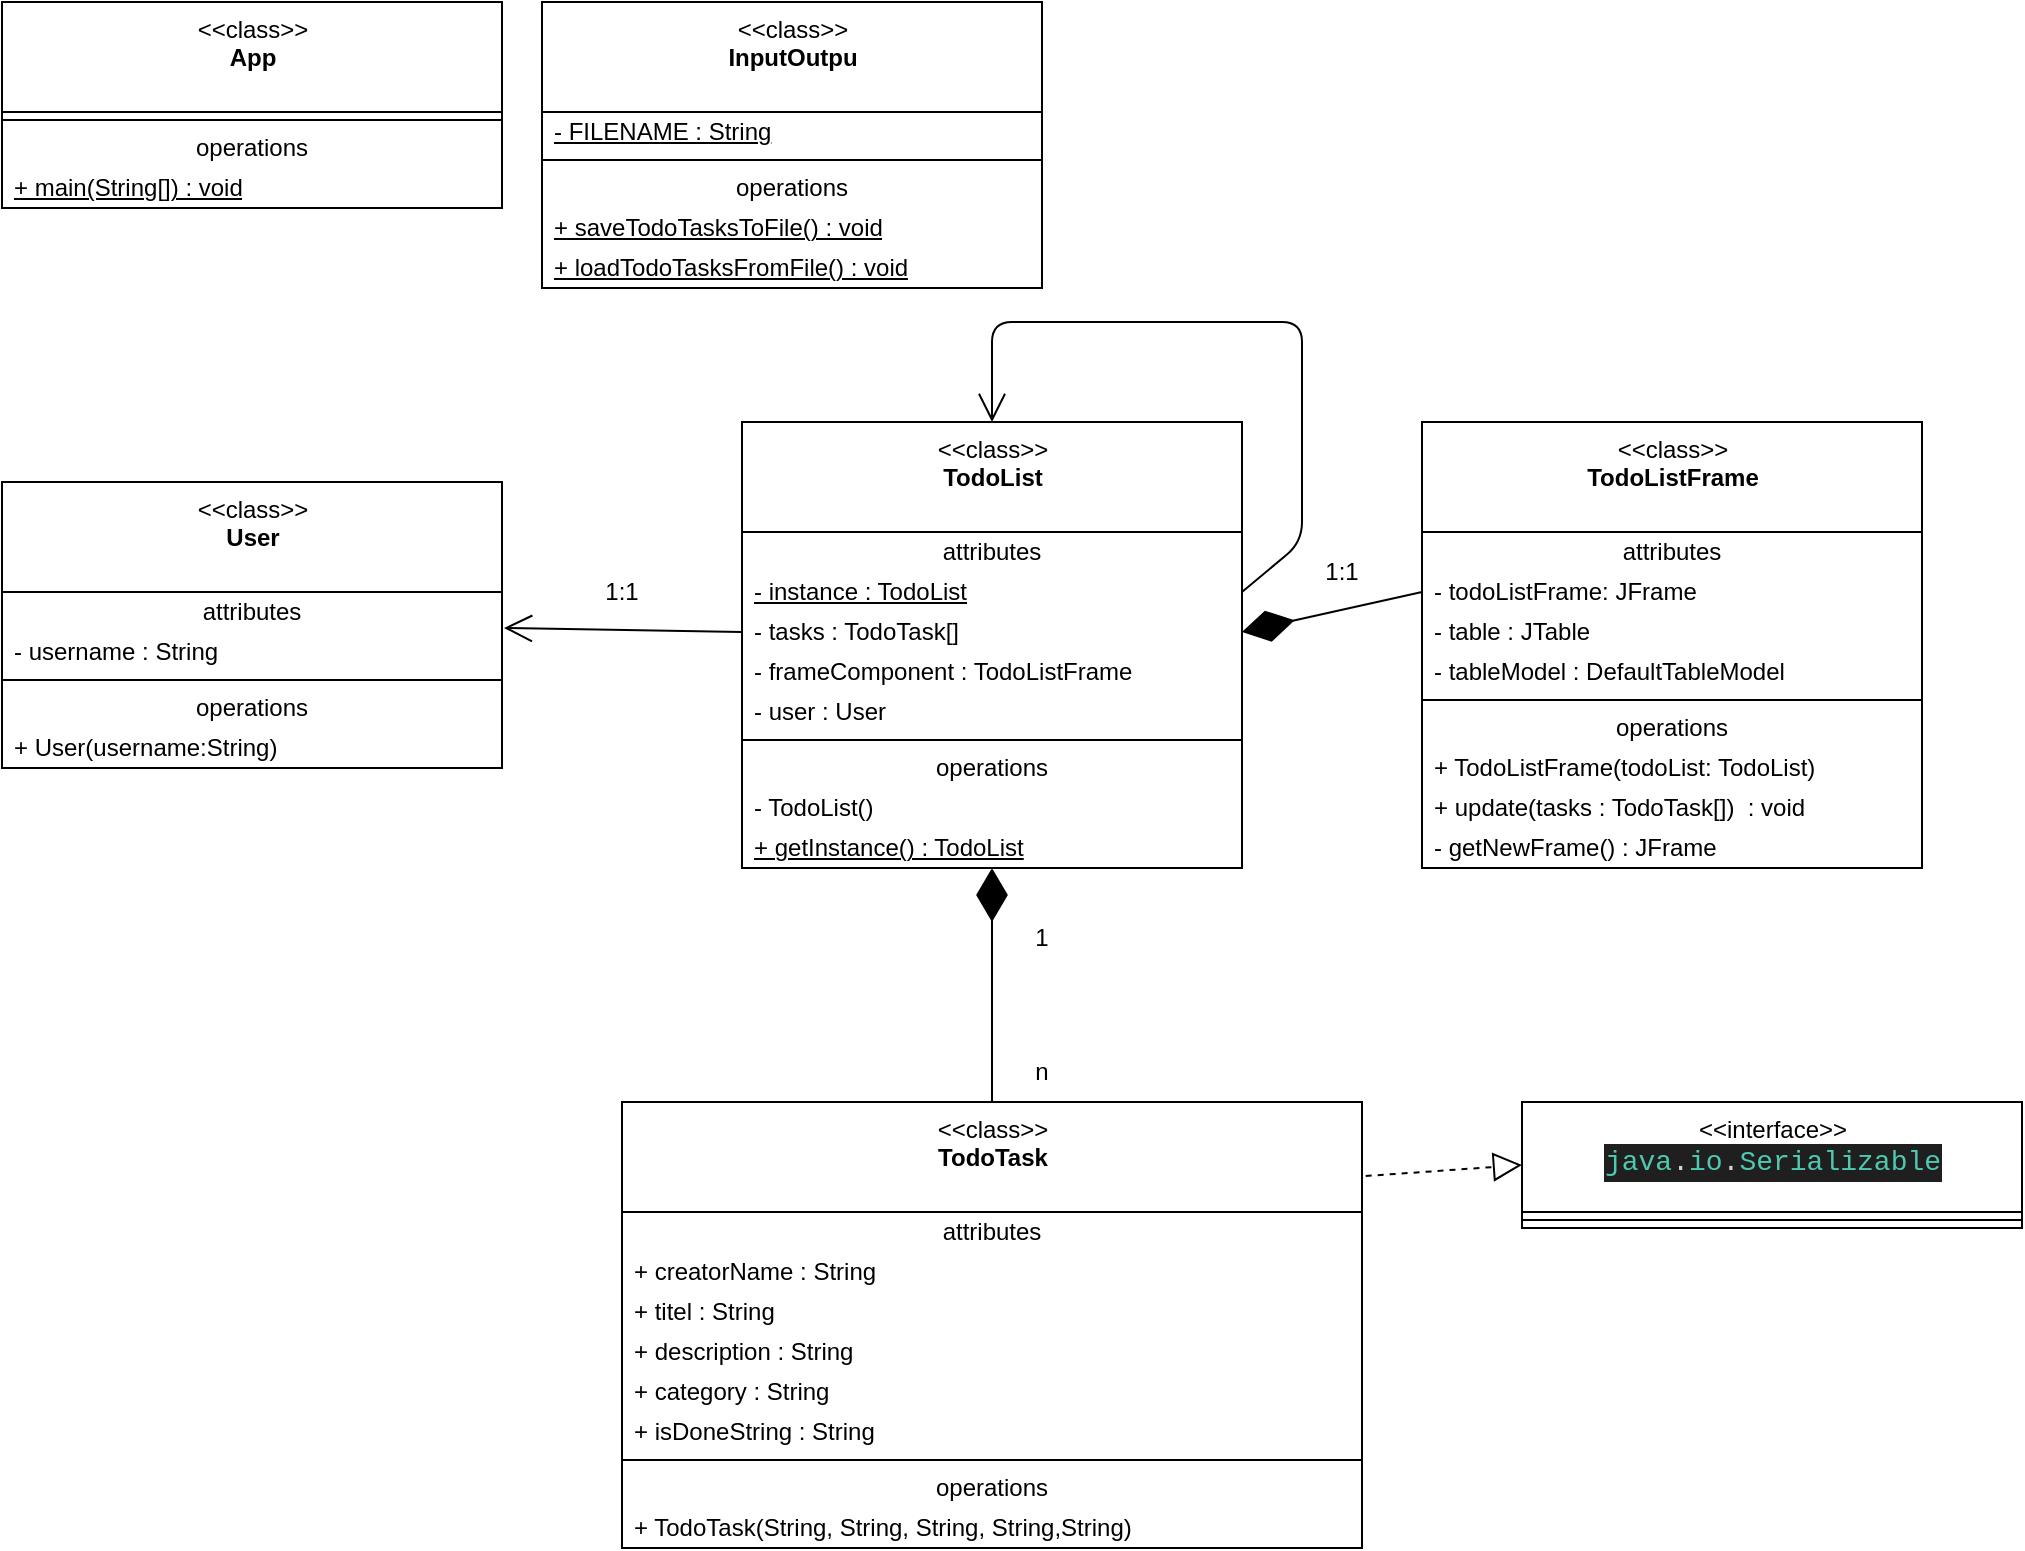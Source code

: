 <mxfile>
    <diagram id="C5RBs43oDa-KdzZeNtuy" name="Page-1">
        <mxGraphModel dx="1222" dy="1419" grid="1" gridSize="10" guides="1" tooltips="1" connect="1" arrows="1" fold="1" page="0" pageScale="1" pageWidth="900" pageHeight="1600" math="0" shadow="0">
            <root>
                <mxCell id="WIyWlLk6GJQsqaUBKTNV-0"/>
                <mxCell id="WIyWlLk6GJQsqaUBKTNV-1" parent="WIyWlLk6GJQsqaUBKTNV-0"/>
                <mxCell id="0" value="&amp;lt;&amp;lt;class&amp;gt;&amp;gt;&lt;br&gt;&lt;b&gt;TodoList&lt;/b&gt;&lt;br&gt;" style="swimlane;fontStyle=0;align=center;verticalAlign=top;childLayout=stackLayout;horizontal=1;startSize=55;horizontalStack=0;resizeParent=1;resizeParentMax=0;resizeLast=0;collapsible=0;marginBottom=0;html=1;" parent="WIyWlLk6GJQsqaUBKTNV-1" vertex="1">
                    <mxGeometry x="210" y="-200" width="250" height="223" as="geometry"/>
                </mxCell>
                <mxCell id="1" value="attributes" style="text;html=1;strokeColor=none;fillColor=none;align=center;verticalAlign=middle;spacingLeft=4;spacingRight=4;overflow=hidden;rotatable=0;points=[[0,0.5],[1,0.5]];portConstraint=eastwest;" parent="0" vertex="1">
                    <mxGeometry y="55" width="250" height="20" as="geometry"/>
                </mxCell>
                <mxCell id="2" value="&lt;u&gt;- instance : TodoList&lt;/u&gt;" style="text;html=1;strokeColor=none;fillColor=none;align=left;verticalAlign=middle;spacingLeft=4;spacingRight=4;overflow=hidden;rotatable=0;points=[[0,0.5],[1,0.5]];portConstraint=eastwest;" parent="0" vertex="1">
                    <mxGeometry y="75" width="250" height="20" as="geometry"/>
                </mxCell>
                <mxCell id="3" value="- tasks : TodoTask[]" style="text;html=1;strokeColor=none;fillColor=none;align=left;verticalAlign=middle;spacingLeft=4;spacingRight=4;overflow=hidden;rotatable=0;points=[[0,0.5],[1,0.5]];portConstraint=eastwest;fontColor=default;" parent="0" vertex="1">
                    <mxGeometry y="95" width="250" height="20" as="geometry"/>
                </mxCell>
                <mxCell id="8" value="- frameComponent : TodoListFrame" style="text;html=1;strokeColor=none;fillColor=none;align=left;verticalAlign=middle;spacingLeft=4;spacingRight=4;overflow=hidden;rotatable=0;points=[[0,0.5],[1,0.5]];portConstraint=eastwest;fontColor=default;" parent="0" vertex="1">
                    <mxGeometry y="115" width="250" height="20" as="geometry"/>
                </mxCell>
                <mxCell id="47" value="- user : User" style="text;html=1;strokeColor=none;fillColor=none;align=left;verticalAlign=middle;spacingLeft=4;spacingRight=4;overflow=hidden;rotatable=0;points=[[0,0.5],[1,0.5]];portConstraint=eastwest;fontColor=default;" parent="0" vertex="1">
                    <mxGeometry y="135" width="250" height="20" as="geometry"/>
                </mxCell>
                <mxCell id="5" value="" style="line;strokeWidth=1;fillColor=none;align=left;verticalAlign=middle;spacingTop=-1;spacingLeft=3;spacingRight=3;rotatable=0;labelPosition=right;points=[];portConstraint=eastwest;" parent="0" vertex="1">
                    <mxGeometry y="155" width="250" height="8" as="geometry"/>
                </mxCell>
                <mxCell id="6" value="operations" style="text;html=1;strokeColor=none;fillColor=none;align=center;verticalAlign=middle;spacingLeft=4;spacingRight=4;overflow=hidden;rotatable=0;points=[[0,0.5],[1,0.5]];portConstraint=eastwest;" parent="0" vertex="1">
                    <mxGeometry y="163" width="250" height="20" as="geometry"/>
                </mxCell>
                <mxCell id="7" value="- TodoList()" style="text;html=1;strokeColor=none;fillColor=none;align=left;verticalAlign=middle;spacingLeft=4;spacingRight=4;overflow=hidden;rotatable=0;points=[[0,0.5],[1,0.5]];portConstraint=eastwest;" parent="0" vertex="1">
                    <mxGeometry y="183" width="250" height="20" as="geometry"/>
                </mxCell>
                <mxCell id="9" value="&lt;u&gt;+ getInstance() : TodoList&lt;/u&gt;" style="text;html=1;strokeColor=none;fillColor=none;align=left;verticalAlign=middle;spacingLeft=4;spacingRight=4;overflow=hidden;rotatable=0;points=[[0,0.5],[1,0.5]];portConstraint=eastwest;" parent="0" vertex="1">
                    <mxGeometry y="203" width="250" height="20" as="geometry"/>
                </mxCell>
                <mxCell id="29" value="" style="endArrow=open;endFill=1;endSize=12;html=1;exitX=1;exitY=0.5;exitDx=0;exitDy=0;entryX=0.5;entryY=0;entryDx=0;entryDy=0;" parent="0" source="2" target="0" edge="1">
                    <mxGeometry width="160" relative="1" as="geometry">
                        <mxPoint x="-90" y="50" as="sourcePoint"/>
                        <mxPoint x="70" y="50" as="targetPoint"/>
                        <Array as="points">
                            <mxPoint x="280" y="60"/>
                            <mxPoint x="280" y="20"/>
                            <mxPoint x="280" y="-50"/>
                            <mxPoint x="200" y="-50"/>
                            <mxPoint x="125" y="-50"/>
                        </Array>
                    </mxGeometry>
                </mxCell>
                <mxCell id="10" value="&amp;lt;&amp;lt;class&amp;gt;&amp;gt;&lt;br&gt;&lt;b&gt;TodoListFrame&lt;br&gt;&lt;/b&gt;" style="swimlane;fontStyle=0;align=center;verticalAlign=top;childLayout=stackLayout;horizontal=1;startSize=55;horizontalStack=0;resizeParent=1;resizeParentMax=0;resizeLast=0;collapsible=0;marginBottom=0;html=1;" parent="WIyWlLk6GJQsqaUBKTNV-1" vertex="1">
                    <mxGeometry x="550" y="-200" width="250" height="223" as="geometry"/>
                </mxCell>
                <mxCell id="11" value="attributes" style="text;html=1;strokeColor=none;fillColor=none;align=center;verticalAlign=middle;spacingLeft=4;spacingRight=4;overflow=hidden;rotatable=0;points=[[0,0.5],[1,0.5]];portConstraint=eastwest;" parent="10" vertex="1">
                    <mxGeometry y="55" width="250" height="20" as="geometry"/>
                </mxCell>
                <mxCell id="13" value="- todoListFrame: JFrame" style="text;html=1;strokeColor=none;fillColor=none;align=left;verticalAlign=middle;spacingLeft=4;spacingRight=4;overflow=hidden;rotatable=0;points=[[0,0.5],[1,0.5]];portConstraint=eastwest;fontColor=default;" parent="10" vertex="1">
                    <mxGeometry y="75" width="250" height="20" as="geometry"/>
                </mxCell>
                <mxCell id="44" value="- table : JTable" style="text;html=1;strokeColor=none;fillColor=none;align=left;verticalAlign=middle;spacingLeft=4;spacingRight=4;overflow=hidden;rotatable=0;points=[[0,0.5],[1,0.5]];portConstraint=eastwest;fontColor=default;" parent="10" vertex="1">
                    <mxGeometry y="95" width="250" height="20" as="geometry"/>
                </mxCell>
                <mxCell id="45" value="- tableModel : DefaultTableModel" style="text;html=1;strokeColor=none;fillColor=none;align=left;verticalAlign=middle;spacingLeft=4;spacingRight=4;overflow=hidden;rotatable=0;points=[[0,0.5],[1,0.5]];portConstraint=eastwest;fontColor=default;" parent="10" vertex="1">
                    <mxGeometry y="115" width="250" height="20" as="geometry"/>
                </mxCell>
                <mxCell id="15" value="" style="line;strokeWidth=1;fillColor=none;align=left;verticalAlign=middle;spacingTop=-1;spacingLeft=3;spacingRight=3;rotatable=0;labelPosition=right;points=[];portConstraint=eastwest;" parent="10" vertex="1">
                    <mxGeometry y="135" width="250" height="8" as="geometry"/>
                </mxCell>
                <mxCell id="16" value="operations" style="text;html=1;strokeColor=none;fillColor=none;align=center;verticalAlign=middle;spacingLeft=4;spacingRight=4;overflow=hidden;rotatable=0;points=[[0,0.5],[1,0.5]];portConstraint=eastwest;" parent="10" vertex="1">
                    <mxGeometry y="143" width="250" height="20" as="geometry"/>
                </mxCell>
                <mxCell id="17" value="+ TodoListFrame(todoList: TodoList)" style="text;html=1;strokeColor=none;fillColor=none;align=left;verticalAlign=middle;spacingLeft=4;spacingRight=4;overflow=hidden;rotatable=0;points=[[0,0.5],[1,0.5]];portConstraint=eastwest;" parent="10" vertex="1">
                    <mxGeometry y="163" width="250" height="20" as="geometry"/>
                </mxCell>
                <mxCell id="46" value="+ update(tasks : TodoTask[])&amp;nbsp; : void" style="text;html=1;strokeColor=none;fillColor=none;align=left;verticalAlign=middle;spacingLeft=4;spacingRight=4;overflow=hidden;rotatable=0;points=[[0,0.5],[1,0.5]];portConstraint=eastwest;" parent="10" vertex="1">
                    <mxGeometry y="183" width="250" height="20" as="geometry"/>
                </mxCell>
                <mxCell id="18" value="- getNewFrame() : JFrame" style="text;html=1;strokeColor=none;fillColor=none;align=left;verticalAlign=middle;spacingLeft=4;spacingRight=4;overflow=hidden;rotatable=0;points=[[0,0.5],[1,0.5]];portConstraint=eastwest;" parent="10" vertex="1">
                    <mxGeometry y="203" width="250" height="20" as="geometry"/>
                </mxCell>
                <mxCell id="19" value="" style="endArrow=diamondThin;endFill=1;endSize=24;html=1;entryX=1;entryY=0.5;entryDx=0;entryDy=0;exitX=0;exitY=0.5;exitDx=0;exitDy=0;" parent="WIyWlLk6GJQsqaUBKTNV-1" source="13" target="3" edge="1">
                    <mxGeometry width="160" relative="1" as="geometry">
                        <mxPoint x="360" y="460" as="sourcePoint"/>
                        <mxPoint x="520" y="460" as="targetPoint"/>
                    </mxGeometry>
                </mxCell>
                <mxCell id="20" value="&amp;lt;&amp;lt;class&amp;gt;&amp;gt;&lt;br&gt;&lt;b&gt;User&lt;/b&gt;" style="swimlane;fontStyle=0;align=center;verticalAlign=top;childLayout=stackLayout;horizontal=1;startSize=55;horizontalStack=0;resizeParent=1;resizeParentMax=0;resizeLast=0;collapsible=0;marginBottom=0;html=1;" parent="WIyWlLk6GJQsqaUBKTNV-1" vertex="1">
                    <mxGeometry x="-160" y="-170" width="250" height="143" as="geometry"/>
                </mxCell>
                <mxCell id="21" value="attributes" style="text;html=1;strokeColor=none;fillColor=none;align=center;verticalAlign=middle;spacingLeft=4;spacingRight=4;overflow=hidden;rotatable=0;points=[[0,0.5],[1,0.5]];portConstraint=eastwest;" parent="20" vertex="1">
                    <mxGeometry y="55" width="250" height="20" as="geometry"/>
                </mxCell>
                <mxCell id="22" value="- username : String" style="text;html=1;strokeColor=none;fillColor=none;align=left;verticalAlign=middle;spacingLeft=4;spacingRight=4;overflow=hidden;rotatable=0;points=[[0,0.5],[1,0.5]];portConstraint=eastwest;" parent="20" vertex="1">
                    <mxGeometry y="75" width="250" height="20" as="geometry"/>
                </mxCell>
                <mxCell id="25" value="" style="line;strokeWidth=1;fillColor=none;align=left;verticalAlign=middle;spacingTop=-1;spacingLeft=3;spacingRight=3;rotatable=0;labelPosition=right;points=[];portConstraint=eastwest;" parent="20" vertex="1">
                    <mxGeometry y="95" width="250" height="8" as="geometry"/>
                </mxCell>
                <mxCell id="26" value="operations" style="text;html=1;strokeColor=none;fillColor=none;align=center;verticalAlign=middle;spacingLeft=4;spacingRight=4;overflow=hidden;rotatable=0;points=[[0,0.5],[1,0.5]];portConstraint=eastwest;" parent="20" vertex="1">
                    <mxGeometry y="103" width="250" height="20" as="geometry"/>
                </mxCell>
                <mxCell id="27" value="+ User(username:String)" style="text;html=1;strokeColor=none;fillColor=none;align=left;verticalAlign=middle;spacingLeft=4;spacingRight=4;overflow=hidden;rotatable=0;points=[[0,0.5],[1,0.5]];portConstraint=eastwest;" parent="20" vertex="1">
                    <mxGeometry y="123" width="250" height="20" as="geometry"/>
                </mxCell>
                <mxCell id="43" value="" style="endArrow=open;endFill=1;endSize=12;html=1;entryX=1.004;entryY=-0.1;entryDx=0;entryDy=0;entryPerimeter=0;exitX=0;exitY=0.5;exitDx=0;exitDy=0;" parent="WIyWlLk6GJQsqaUBKTNV-1" source="3" target="22" edge="1">
                    <mxGeometry width="160" relative="1" as="geometry">
                        <mxPoint x="150" y="180" as="sourcePoint"/>
                        <mxPoint x="330" y="210" as="targetPoint"/>
                    </mxGeometry>
                </mxCell>
                <mxCell id="48" value="&amp;lt;&amp;lt;class&amp;gt;&amp;gt;&lt;br&gt;&lt;b&gt;TodoTask&lt;/b&gt;" style="swimlane;fontStyle=0;align=center;verticalAlign=top;childLayout=stackLayout;horizontal=1;startSize=55;horizontalStack=0;resizeParent=1;resizeParentMax=0;resizeLast=0;collapsible=0;marginBottom=0;html=1;" parent="WIyWlLk6GJQsqaUBKTNV-1" vertex="1">
                    <mxGeometry x="150" y="140" width="370" height="223" as="geometry"/>
                </mxCell>
                <mxCell id="49" value="attributes" style="text;html=1;strokeColor=none;fillColor=none;align=center;verticalAlign=middle;spacingLeft=4;spacingRight=4;overflow=hidden;rotatable=0;points=[[0,0.5],[1,0.5]];portConstraint=eastwest;" parent="48" vertex="1">
                    <mxGeometry y="55" width="370" height="20" as="geometry"/>
                </mxCell>
                <mxCell id="50" value="+ creatorName : String" style="text;html=1;strokeColor=none;fillColor=none;align=left;verticalAlign=middle;spacingLeft=4;spacingRight=4;overflow=hidden;rotatable=0;points=[[0,0.5],[1,0.5]];portConstraint=eastwest;" parent="48" vertex="1">
                    <mxGeometry y="75" width="370" height="20" as="geometry"/>
                </mxCell>
                <mxCell id="57" value="+ titel : String" style="text;html=1;strokeColor=none;fillColor=none;align=left;verticalAlign=middle;spacingLeft=4;spacingRight=4;overflow=hidden;rotatable=0;points=[[0,0.5],[1,0.5]];portConstraint=eastwest;" parent="48" vertex="1">
                    <mxGeometry y="95" width="370" height="20" as="geometry"/>
                </mxCell>
                <mxCell id="56" value="+ description : String" style="text;html=1;strokeColor=none;fillColor=none;align=left;verticalAlign=middle;spacingLeft=4;spacingRight=4;overflow=hidden;rotatable=0;points=[[0,0.5],[1,0.5]];portConstraint=eastwest;" parent="48" vertex="1">
                    <mxGeometry y="115" width="370" height="20" as="geometry"/>
                </mxCell>
                <mxCell id="58" value="+ category : String" style="text;html=1;strokeColor=none;fillColor=none;align=left;verticalAlign=middle;spacingLeft=4;spacingRight=4;overflow=hidden;rotatable=0;points=[[0,0.5],[1,0.5]];portConstraint=eastwest;" parent="48" vertex="1">
                    <mxGeometry y="135" width="370" height="20" as="geometry"/>
                </mxCell>
                <mxCell id="55" value="+ isDoneString : String" style="text;html=1;strokeColor=none;fillColor=none;align=left;verticalAlign=middle;spacingLeft=4;spacingRight=4;overflow=hidden;rotatable=0;points=[[0,0.5],[1,0.5]];portConstraint=eastwest;" parent="48" vertex="1">
                    <mxGeometry y="155" width="370" height="20" as="geometry"/>
                </mxCell>
                <mxCell id="51" value="" style="line;strokeWidth=1;fillColor=none;align=left;verticalAlign=middle;spacingTop=-1;spacingLeft=3;spacingRight=3;rotatable=0;labelPosition=right;points=[];portConstraint=eastwest;" parent="48" vertex="1">
                    <mxGeometry y="175" width="370" height="8" as="geometry"/>
                </mxCell>
                <mxCell id="52" value="operations" style="text;html=1;strokeColor=none;fillColor=none;align=center;verticalAlign=middle;spacingLeft=4;spacingRight=4;overflow=hidden;rotatable=0;points=[[0,0.5],[1,0.5]];portConstraint=eastwest;" parent="48" vertex="1">
                    <mxGeometry y="183" width="370" height="20" as="geometry"/>
                </mxCell>
                <mxCell id="53" value="+ TodoTask(String, String, String, String,String)" style="text;html=1;strokeColor=none;fillColor=none;align=left;verticalAlign=middle;spacingLeft=4;spacingRight=4;overflow=hidden;rotatable=0;points=[[0,0.5],[1,0.5]];portConstraint=eastwest;" parent="48" vertex="1">
                    <mxGeometry y="203" width="370" height="20" as="geometry"/>
                </mxCell>
                <mxCell id="54" value="" style="endArrow=diamondThin;endFill=1;endSize=24;html=1;exitX=0.5;exitY=0;exitDx=0;exitDy=0;" parent="WIyWlLk6GJQsqaUBKTNV-1" source="48" target="9" edge="1">
                    <mxGeometry width="160" relative="1" as="geometry">
                        <mxPoint x="200" y="210" as="sourcePoint"/>
                        <mxPoint x="360" y="210" as="targetPoint"/>
                    </mxGeometry>
                </mxCell>
                <mxCell id="59" value="1:1" style="text;html=1;strokeColor=none;fillColor=none;align=center;verticalAlign=middle;whiteSpace=wrap;rounded=0;" parent="WIyWlLk6GJQsqaUBKTNV-1" vertex="1">
                    <mxGeometry x="480" y="-140" width="60" height="30" as="geometry"/>
                </mxCell>
                <mxCell id="60" value="1" style="text;html=1;strokeColor=none;fillColor=none;align=center;verticalAlign=middle;whiteSpace=wrap;rounded=0;" parent="WIyWlLk6GJQsqaUBKTNV-1" vertex="1">
                    <mxGeometry x="330" y="43" width="60" height="30" as="geometry"/>
                </mxCell>
                <mxCell id="61" value="n" style="text;html=1;strokeColor=none;fillColor=none;align=center;verticalAlign=middle;whiteSpace=wrap;rounded=0;" parent="WIyWlLk6GJQsqaUBKTNV-1" vertex="1">
                    <mxGeometry x="330" y="110" width="60" height="30" as="geometry"/>
                </mxCell>
                <mxCell id="62" value="1:1" style="text;html=1;strokeColor=none;fillColor=none;align=center;verticalAlign=middle;whiteSpace=wrap;rounded=0;" parent="WIyWlLk6GJQsqaUBKTNV-1" vertex="1">
                    <mxGeometry x="120" y="-130" width="60" height="30" as="geometry"/>
                </mxCell>
                <mxCell id="63" value="&amp;lt;&amp;lt;class&amp;gt;&amp;gt;&lt;br&gt;&lt;b&gt;App&lt;/b&gt;" style="swimlane;fontStyle=0;align=center;verticalAlign=top;childLayout=stackLayout;horizontal=1;startSize=55;horizontalStack=0;resizeParent=1;resizeParentMax=0;resizeLast=0;collapsible=0;marginBottom=0;html=1;" parent="WIyWlLk6GJQsqaUBKTNV-1" vertex="1">
                    <mxGeometry x="-160" y="-410" width="250" height="103" as="geometry"/>
                </mxCell>
                <mxCell id="66" value="" style="line;strokeWidth=1;fillColor=none;align=left;verticalAlign=middle;spacingTop=-1;spacingLeft=3;spacingRight=3;rotatable=0;labelPosition=right;points=[];portConstraint=eastwest;" parent="63" vertex="1">
                    <mxGeometry y="55" width="250" height="8" as="geometry"/>
                </mxCell>
                <mxCell id="67" value="operations" style="text;html=1;strokeColor=none;fillColor=none;align=center;verticalAlign=middle;spacingLeft=4;spacingRight=4;overflow=hidden;rotatable=0;points=[[0,0.5],[1,0.5]];portConstraint=eastwest;" parent="63" vertex="1">
                    <mxGeometry y="63" width="250" height="20" as="geometry"/>
                </mxCell>
                <mxCell id="68" value="&lt;u&gt;+ main(String[]) : void&lt;/u&gt;" style="text;html=1;strokeColor=none;fillColor=none;align=left;verticalAlign=middle;spacingLeft=4;spacingRight=4;overflow=hidden;rotatable=0;points=[[0,0.5],[1,0.5]];portConstraint=eastwest;" parent="63" vertex="1">
                    <mxGeometry y="83" width="250" height="20" as="geometry"/>
                </mxCell>
                <mxCell id="69" value="&amp;lt;&amp;lt;interface&amp;gt;&amp;gt;&lt;br&gt;&lt;div style=&quot;color: rgb(204, 204, 204); background-color: rgb(31, 31, 31); font-family: Consolas, &amp;quot;Courier New&amp;quot;, monospace; font-size: 14px; line-height: 19px;&quot;&gt;&lt;span style=&quot;color: #4ec9b0;&quot;&gt;java&lt;/span&gt;&lt;span style=&quot;color: #d4d4d4;&quot;&gt;.&lt;/span&gt;&lt;span style=&quot;color: #4ec9b0;&quot;&gt;io&lt;/span&gt;&lt;span style=&quot;color: #d4d4d4;&quot;&gt;.&lt;/span&gt;&lt;span style=&quot;color: #4ec9b0;&quot;&gt;Serializable&lt;/span&gt;&lt;/div&gt;" style="swimlane;fontStyle=0;align=center;verticalAlign=top;childLayout=stackLayout;horizontal=1;startSize=55;horizontalStack=0;resizeParent=1;resizeParentMax=0;resizeLast=0;collapsible=0;marginBottom=0;html=1;" parent="WIyWlLk6GJQsqaUBKTNV-1" vertex="1">
                    <mxGeometry x="600" y="140" width="250" height="63" as="geometry"/>
                </mxCell>
                <mxCell id="70" value="" style="line;strokeWidth=1;fillColor=none;align=left;verticalAlign=middle;spacingTop=-1;spacingLeft=3;spacingRight=3;rotatable=0;labelPosition=right;points=[];portConstraint=eastwest;" parent="69" vertex="1">
                    <mxGeometry y="55" width="250" height="8" as="geometry"/>
                </mxCell>
                <mxCell id="73" value="" style="endArrow=block;dashed=1;endFill=0;endSize=12;html=1;exitX=1.005;exitY=0.166;exitDx=0;exitDy=0;exitPerimeter=0;entryX=0;entryY=0.5;entryDx=0;entryDy=0;" parent="WIyWlLk6GJQsqaUBKTNV-1" source="48" target="69" edge="1">
                    <mxGeometry width="160" relative="1" as="geometry">
                        <mxPoint x="400" y="160" as="sourcePoint"/>
                        <mxPoint x="560" y="160" as="targetPoint"/>
                    </mxGeometry>
                </mxCell>
                <mxCell id="75" value="&amp;lt;&amp;lt;class&amp;gt;&amp;gt;&lt;br&gt;&lt;b&gt;InputOutpu&lt;/b&gt;" style="swimlane;fontStyle=0;align=center;verticalAlign=top;childLayout=stackLayout;horizontal=1;startSize=55;horizontalStack=0;resizeParent=1;resizeParentMax=0;resizeLast=0;collapsible=0;marginBottom=0;html=1;" parent="WIyWlLk6GJQsqaUBKTNV-1" vertex="1">
                    <mxGeometry x="110" y="-410" width="250" height="143" as="geometry"/>
                </mxCell>
                <mxCell id="79" value="&lt;u&gt;- FILENAME : String&lt;/u&gt;" style="text;html=1;strokeColor=none;fillColor=none;align=left;verticalAlign=middle;spacingLeft=4;spacingRight=4;overflow=hidden;rotatable=0;points=[[0,0.5],[1,0.5]];portConstraint=eastwest;" parent="75" vertex="1">
                    <mxGeometry y="55" width="250" height="20" as="geometry"/>
                </mxCell>
                <mxCell id="76" value="" style="line;strokeWidth=1;fillColor=none;align=left;verticalAlign=middle;spacingTop=-1;spacingLeft=3;spacingRight=3;rotatable=0;labelPosition=right;points=[];portConstraint=eastwest;" parent="75" vertex="1">
                    <mxGeometry y="75" width="250" height="8" as="geometry"/>
                </mxCell>
                <mxCell id="77" value="operations" style="text;html=1;strokeColor=none;fillColor=none;align=center;verticalAlign=middle;spacingLeft=4;spacingRight=4;overflow=hidden;rotatable=0;points=[[0,0.5],[1,0.5]];portConstraint=eastwest;" parent="75" vertex="1">
                    <mxGeometry y="83" width="250" height="20" as="geometry"/>
                </mxCell>
                <mxCell id="78" value="&lt;u&gt;+ saveTodoTasksToFile() : void&lt;br&gt;&lt;/u&gt;" style="text;html=1;strokeColor=none;fillColor=none;align=left;verticalAlign=middle;spacingLeft=4;spacingRight=4;overflow=hidden;rotatable=0;points=[[0,0.5],[1,0.5]];portConstraint=eastwest;" parent="75" vertex="1">
                    <mxGeometry y="103" width="250" height="20" as="geometry"/>
                </mxCell>
                <mxCell id="80" value="&lt;u&gt;+ loadTodoTasksFromFile() : void&lt;br&gt;&lt;/u&gt;" style="text;html=1;strokeColor=none;fillColor=none;align=left;verticalAlign=middle;spacingLeft=4;spacingRight=4;overflow=hidden;rotatable=0;points=[[0,0.5],[1,0.5]];portConstraint=eastwest;" vertex="1" parent="75">
                    <mxGeometry y="123" width="250" height="20" as="geometry"/>
                </mxCell>
            </root>
        </mxGraphModel>
    </diagram>
</mxfile>